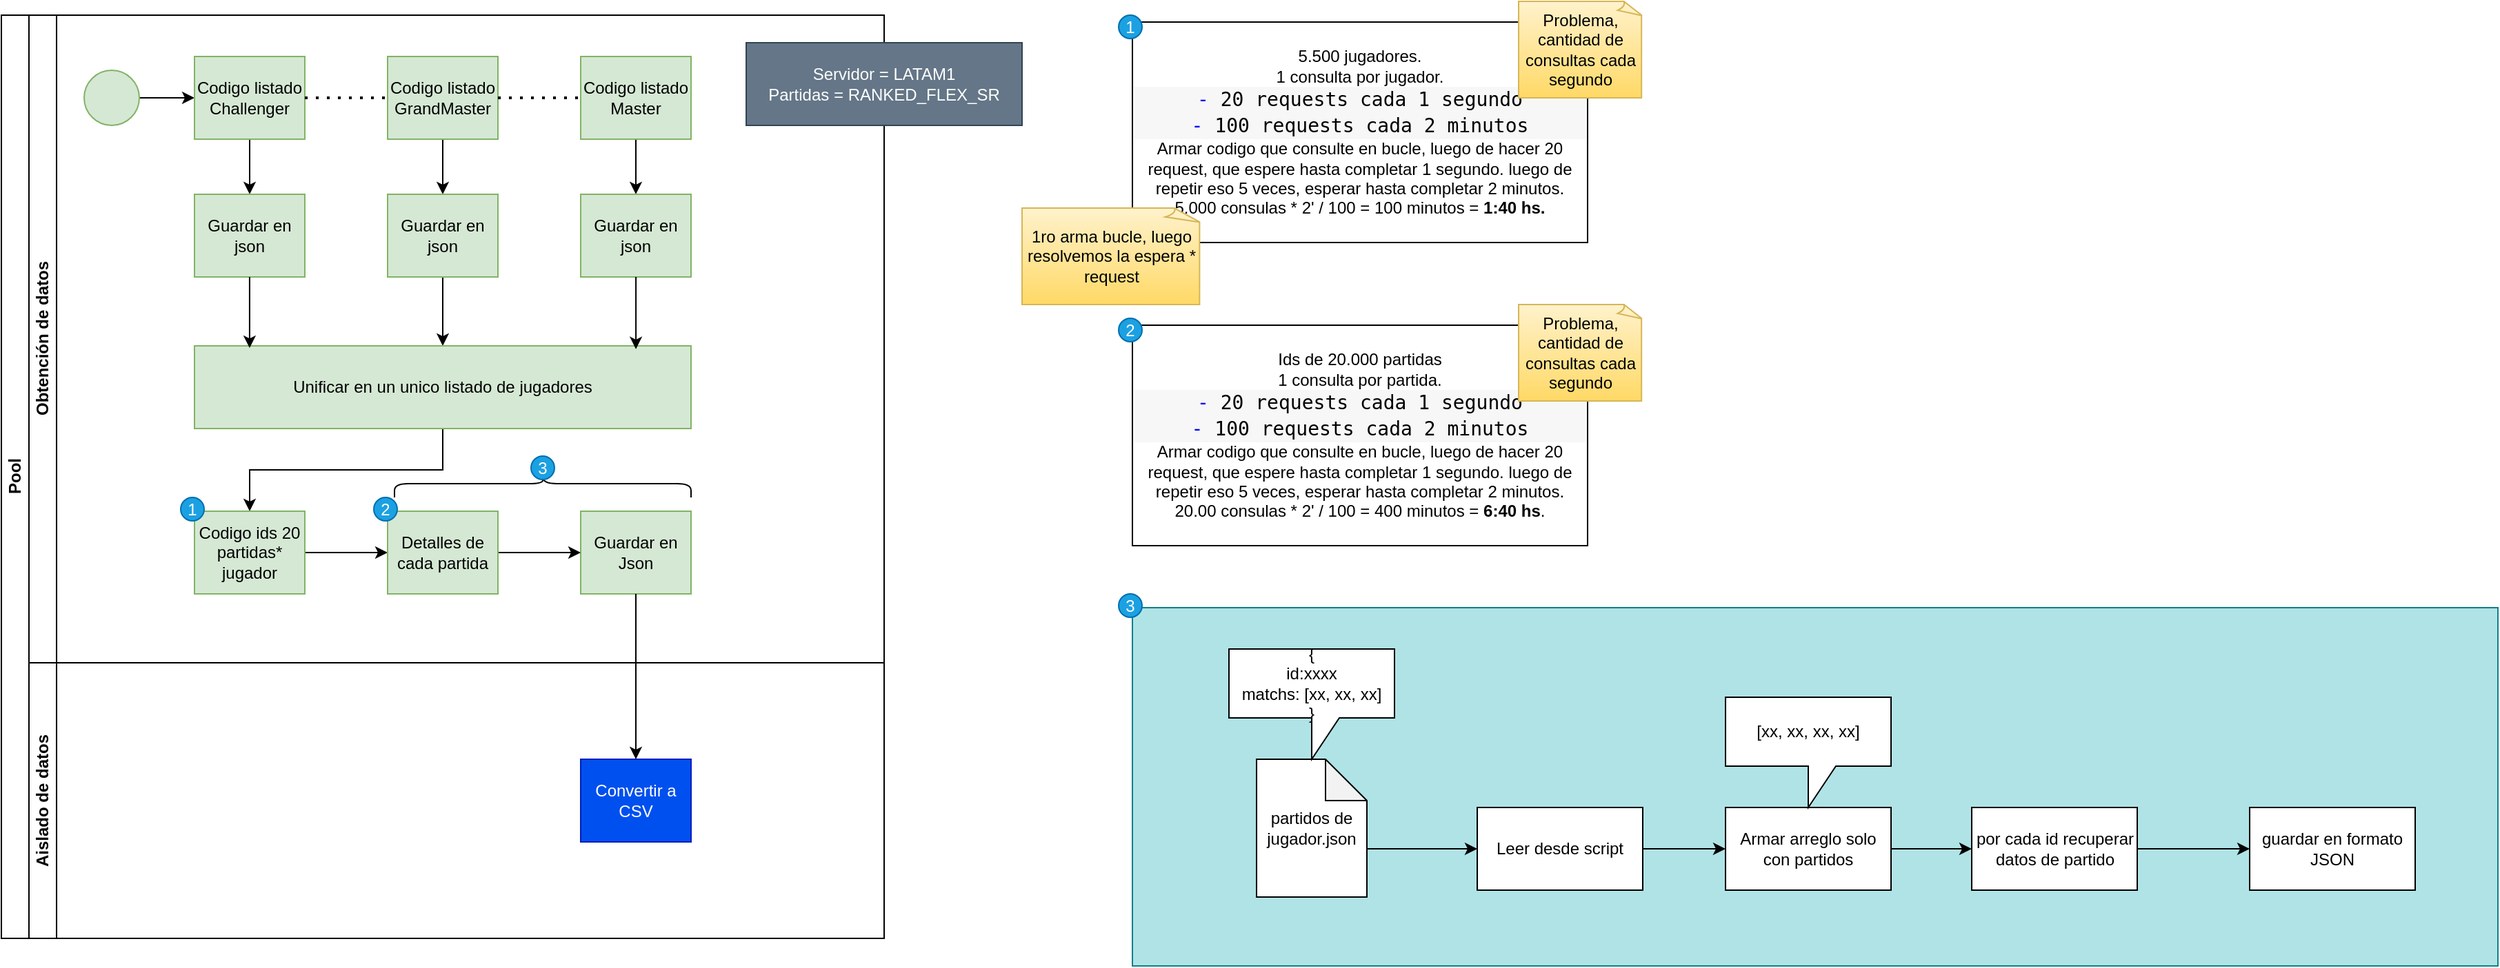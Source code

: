 <mxfile version="24.8.2">
  <diagram id="prtHgNgQTEPvFCAcTncT" name="Page-1">
    <mxGraphModel grid="1" page="1" gridSize="10" guides="1" tooltips="1" connect="1" arrows="1" fold="1" pageScale="1" pageWidth="827" pageHeight="1169" math="0" shadow="0">
      <root>
        <mxCell id="0" />
        <mxCell id="1" parent="0" />
        <mxCell id="v3UeqhlfsqRhzpMFVcfp-12" value="" style="rounded=0;whiteSpace=wrap;html=1;fillColor=#b0e3e6;strokeColor=#0e8088;" vertex="1" parent="1">
          <mxGeometry x="940" y="550" width="990" height="260" as="geometry" />
        </mxCell>
        <mxCell id="dNxyNK7c78bLwvsdeMH5-19" value="Pool" style="swimlane;html=1;childLayout=stackLayout;resizeParent=1;resizeParentMax=0;horizontal=0;startSize=20;horizontalStack=0;" vertex="1" parent="1">
          <mxGeometry x="120" y="120" width="640" height="670" as="geometry" />
        </mxCell>
        <mxCell id="dNxyNK7c78bLwvsdeMH5-20" value="Obtención de datos" style="swimlane;html=1;startSize=20;horizontal=0;" vertex="1" parent="dNxyNK7c78bLwvsdeMH5-19">
          <mxGeometry x="20" width="620" height="470" as="geometry">
            <mxRectangle x="20" width="700" height="30" as="alternateBounds" />
          </mxGeometry>
        </mxCell>
        <mxCell id="dNxyNK7c78bLwvsdeMH5-25" value="" style="edgeStyle=orthogonalEdgeStyle;rounded=0;orthogonalLoop=1;jettySize=auto;html=1;" edge="1" parent="dNxyNK7c78bLwvsdeMH5-20" source="dNxyNK7c78bLwvsdeMH5-23" target="dNxyNK7c78bLwvsdeMH5-24">
          <mxGeometry relative="1" as="geometry" />
        </mxCell>
        <mxCell id="dNxyNK7c78bLwvsdeMH5-23" value="" style="ellipse;whiteSpace=wrap;html=1;fillColor=#d5e8d4;strokeColor=#82b366;" vertex="1" parent="dNxyNK7c78bLwvsdeMH5-20">
          <mxGeometry x="40" y="40" width="40" height="40" as="geometry" />
        </mxCell>
        <mxCell id="qCQZ_PqONaoO6qpuSyLe-29" style="edgeStyle=orthogonalEdgeStyle;rounded=0;orthogonalLoop=1;jettySize=auto;html=1;entryX=0.5;entryY=0;entryDx=0;entryDy=0;" edge="1" parent="dNxyNK7c78bLwvsdeMH5-20" source="dNxyNK7c78bLwvsdeMH5-24" target="qCQZ_PqONaoO6qpuSyLe-3">
          <mxGeometry relative="1" as="geometry" />
        </mxCell>
        <mxCell id="dNxyNK7c78bLwvsdeMH5-24" value="Codigo listado Challenger" style="rounded=0;whiteSpace=wrap;html=1;fontFamily=Helvetica;fontSize=12;align=center;fillColor=#d5e8d4;strokeColor=#82b366;" vertex="1" parent="dNxyNK7c78bLwvsdeMH5-20">
          <mxGeometry x="120" y="30" width="80" height="60" as="geometry" />
        </mxCell>
        <mxCell id="qCQZ_PqONaoO6qpuSyLe-30" style="edgeStyle=orthogonalEdgeStyle;rounded=0;orthogonalLoop=1;jettySize=auto;html=1;entryX=0.5;entryY=0;entryDx=0;entryDy=0;" edge="1" parent="dNxyNK7c78bLwvsdeMH5-20" source="qCQZ_PqONaoO6qpuSyLe-1" target="qCQZ_PqONaoO6qpuSyLe-26">
          <mxGeometry relative="1" as="geometry" />
        </mxCell>
        <mxCell id="qCQZ_PqONaoO6qpuSyLe-1" value="Codigo listado GrandMaster" style="rounded=0;whiteSpace=wrap;html=1;fontFamily=Helvetica;fontSize=12;align=center;fillColor=#d5e8d4;strokeColor=#82b366;" vertex="1" parent="dNxyNK7c78bLwvsdeMH5-20">
          <mxGeometry x="260" y="30" width="80" height="60" as="geometry" />
        </mxCell>
        <mxCell id="qCQZ_PqONaoO6qpuSyLe-31" style="edgeStyle=orthogonalEdgeStyle;rounded=0;orthogonalLoop=1;jettySize=auto;html=1;entryX=0.5;entryY=0;entryDx=0;entryDy=0;" edge="1" parent="dNxyNK7c78bLwvsdeMH5-20" source="qCQZ_PqONaoO6qpuSyLe-2" target="qCQZ_PqONaoO6qpuSyLe-27">
          <mxGeometry relative="1" as="geometry" />
        </mxCell>
        <mxCell id="qCQZ_PqONaoO6qpuSyLe-2" value="Codigo listado Master" style="rounded=0;whiteSpace=wrap;html=1;fontFamily=Helvetica;fontSize=12;align=center;fillColor=#d5e8d4;strokeColor=#82b366;" vertex="1" parent="dNxyNK7c78bLwvsdeMH5-20">
          <mxGeometry x="400" y="30" width="80" height="60" as="geometry" />
        </mxCell>
        <mxCell id="qCQZ_PqONaoO6qpuSyLe-3" value="Guardar en json" style="rounded=0;whiteSpace=wrap;html=1;fontFamily=Helvetica;fontSize=12;align=center;fillColor=#d5e8d4;strokeColor=#82b366;" vertex="1" parent="dNxyNK7c78bLwvsdeMH5-20">
          <mxGeometry x="120" y="130" width="80" height="60" as="geometry" />
        </mxCell>
        <mxCell id="qCQZ_PqONaoO6qpuSyLe-36" style="edgeStyle=orthogonalEdgeStyle;rounded=0;orthogonalLoop=1;jettySize=auto;html=1;entryX=0.5;entryY=0;entryDx=0;entryDy=0;" edge="1" parent="dNxyNK7c78bLwvsdeMH5-20" source="qCQZ_PqONaoO6qpuSyLe-26" target="qCQZ_PqONaoO6qpuSyLe-34">
          <mxGeometry relative="1" as="geometry" />
        </mxCell>
        <mxCell id="qCQZ_PqONaoO6qpuSyLe-26" value="Guardar en json" style="rounded=0;whiteSpace=wrap;html=1;fontFamily=Helvetica;fontSize=12;align=center;fillColor=#d5e8d4;strokeColor=#82b366;" vertex="1" parent="dNxyNK7c78bLwvsdeMH5-20">
          <mxGeometry x="260" y="130" width="80" height="60" as="geometry" />
        </mxCell>
        <mxCell id="qCQZ_PqONaoO6qpuSyLe-27" value="Guardar en json" style="rounded=0;whiteSpace=wrap;html=1;fontFamily=Helvetica;fontSize=12;align=center;fillColor=#d5e8d4;strokeColor=#82b366;" vertex="1" parent="dNxyNK7c78bLwvsdeMH5-20">
          <mxGeometry x="400" y="130" width="80" height="60" as="geometry" />
        </mxCell>
        <mxCell id="qCQZ_PqONaoO6qpuSyLe-32" value="" style="endArrow=none;dashed=1;html=1;dashPattern=1 3;strokeWidth=2;rounded=0;exitX=1;exitY=0.5;exitDx=0;exitDy=0;entryX=0;entryY=0.5;entryDx=0;entryDy=0;" edge="1" parent="dNxyNK7c78bLwvsdeMH5-20" source="dNxyNK7c78bLwvsdeMH5-24" target="qCQZ_PqONaoO6qpuSyLe-1">
          <mxGeometry width="50" height="50" relative="1" as="geometry">
            <mxPoint x="250" y="-50" as="sourcePoint" />
            <mxPoint x="230" y="-60" as="targetPoint" />
          </mxGeometry>
        </mxCell>
        <mxCell id="qCQZ_PqONaoO6qpuSyLe-33" value="" style="endArrow=none;dashed=1;html=1;dashPattern=1 3;strokeWidth=2;rounded=0;exitX=1;exitY=0.5;exitDx=0;exitDy=0;entryX=0;entryY=0.5;entryDx=0;entryDy=0;" edge="1" parent="dNxyNK7c78bLwvsdeMH5-20" source="qCQZ_PqONaoO6qpuSyLe-1" target="qCQZ_PqONaoO6qpuSyLe-2">
          <mxGeometry width="50" height="50" relative="1" as="geometry">
            <mxPoint x="210" y="70" as="sourcePoint" />
            <mxPoint x="270" y="70" as="targetPoint" />
          </mxGeometry>
        </mxCell>
        <mxCell id="qCQZ_PqONaoO6qpuSyLe-43" style="edgeStyle=orthogonalEdgeStyle;rounded=0;orthogonalLoop=1;jettySize=auto;html=1;entryX=0.5;entryY=0;entryDx=0;entryDy=0;" edge="1" parent="dNxyNK7c78bLwvsdeMH5-20" source="qCQZ_PqONaoO6qpuSyLe-34" target="qCQZ_PqONaoO6qpuSyLe-38">
          <mxGeometry relative="1" as="geometry" />
        </mxCell>
        <mxCell id="qCQZ_PqONaoO6qpuSyLe-34" value="Unificar en un unico listado de jugadores" style="rounded=0;whiteSpace=wrap;html=1;fontFamily=Helvetica;fontSize=12;align=center;fillColor=#d5e8d4;strokeColor=#82b366;" vertex="1" parent="dNxyNK7c78bLwvsdeMH5-20">
          <mxGeometry x="120" y="240" width="360" height="60" as="geometry" />
        </mxCell>
        <mxCell id="qCQZ_PqONaoO6qpuSyLe-35" style="edgeStyle=orthogonalEdgeStyle;rounded=0;orthogonalLoop=1;jettySize=auto;html=1;entryX=0.111;entryY=0.026;entryDx=0;entryDy=0;entryPerimeter=0;" edge="1" parent="dNxyNK7c78bLwvsdeMH5-20" source="qCQZ_PqONaoO6qpuSyLe-3" target="qCQZ_PqONaoO6qpuSyLe-34">
          <mxGeometry relative="1" as="geometry" />
        </mxCell>
        <mxCell id="qCQZ_PqONaoO6qpuSyLe-37" style="edgeStyle=orthogonalEdgeStyle;rounded=0;orthogonalLoop=1;jettySize=auto;html=1;entryX=0.889;entryY=0.04;entryDx=0;entryDy=0;entryPerimeter=0;" edge="1" parent="dNxyNK7c78bLwvsdeMH5-20" source="qCQZ_PqONaoO6qpuSyLe-27" target="qCQZ_PqONaoO6qpuSyLe-34">
          <mxGeometry relative="1" as="geometry" />
        </mxCell>
        <mxCell id="qCQZ_PqONaoO6qpuSyLe-44" style="edgeStyle=orthogonalEdgeStyle;rounded=0;orthogonalLoop=1;jettySize=auto;html=1;entryX=0;entryY=0.5;entryDx=0;entryDy=0;" edge="1" parent="dNxyNK7c78bLwvsdeMH5-20" source="qCQZ_PqONaoO6qpuSyLe-38" target="qCQZ_PqONaoO6qpuSyLe-42">
          <mxGeometry relative="1" as="geometry" />
        </mxCell>
        <mxCell id="qCQZ_PqONaoO6qpuSyLe-38" value="Codigo ids 20 partidas* jugador" style="rounded=0;whiteSpace=wrap;html=1;fontFamily=Helvetica;fontSize=12;align=center;fillColor=#d5e8d4;strokeColor=#82b366;" vertex="1" parent="dNxyNK7c78bLwvsdeMH5-20">
          <mxGeometry x="120" y="360" width="80" height="60" as="geometry" />
        </mxCell>
        <mxCell id="qCQZ_PqONaoO6qpuSyLe-41" value="Guardar en Json" style="rounded=0;whiteSpace=wrap;html=1;fontFamily=Helvetica;fontSize=12;align=center;fillColor=#d5e8d4;strokeColor=#82b366;" vertex="1" parent="dNxyNK7c78bLwvsdeMH5-20">
          <mxGeometry x="400" y="360" width="80" height="60" as="geometry" />
        </mxCell>
        <mxCell id="qCQZ_PqONaoO6qpuSyLe-45" style="edgeStyle=orthogonalEdgeStyle;rounded=0;orthogonalLoop=1;jettySize=auto;html=1;entryX=0;entryY=0.5;entryDx=0;entryDy=0;" edge="1" parent="dNxyNK7c78bLwvsdeMH5-20" source="qCQZ_PqONaoO6qpuSyLe-42" target="qCQZ_PqONaoO6qpuSyLe-41">
          <mxGeometry relative="1" as="geometry" />
        </mxCell>
        <mxCell id="qCQZ_PqONaoO6qpuSyLe-42" value="Detalles de cada partida" style="rounded=0;whiteSpace=wrap;html=1;fontFamily=Helvetica;fontSize=12;align=center;fillColor=#d5e8d4;strokeColor=#82b366;" vertex="1" parent="dNxyNK7c78bLwvsdeMH5-20">
          <mxGeometry x="260" y="360" width="80" height="60" as="geometry" />
        </mxCell>
        <mxCell id="qCQZ_PqONaoO6qpuSyLe-56" value="1" style="ellipse;whiteSpace=wrap;html=1;aspect=fixed;fillColor=#1ba1e2;fontColor=#ffffff;strokeColor=#006EAF;" vertex="1" parent="dNxyNK7c78bLwvsdeMH5-20">
          <mxGeometry x="110" y="350" width="17" height="17" as="geometry" />
        </mxCell>
        <mxCell id="qCQZ_PqONaoO6qpuSyLe-62" value="2" style="ellipse;whiteSpace=wrap;html=1;aspect=fixed;fillColor=#1ba1e2;fontColor=#ffffff;strokeColor=#006EAF;" vertex="1" parent="dNxyNK7c78bLwvsdeMH5-20">
          <mxGeometry x="250" y="350" width="17" height="17" as="geometry" />
        </mxCell>
        <mxCell id="v3UeqhlfsqRhzpMFVcfp-14" value="" style="shape=curlyBracket;whiteSpace=wrap;html=1;rounded=1;labelPosition=left;verticalLabelPosition=middle;align=right;verticalAlign=middle;rotation=90;" vertex="1" parent="dNxyNK7c78bLwvsdeMH5-20">
          <mxGeometry x="362.5" y="232.5" width="20" height="215" as="geometry" />
        </mxCell>
        <mxCell id="v3UeqhlfsqRhzpMFVcfp-13" value="3" style="ellipse;whiteSpace=wrap;html=1;aspect=fixed;fillColor=#1ba1e2;fontColor=#ffffff;strokeColor=#006EAF;" vertex="1" parent="dNxyNK7c78bLwvsdeMH5-20">
          <mxGeometry x="364" y="320" width="17" height="17" as="geometry" />
        </mxCell>
        <mxCell id="qCQZ_PqONaoO6qpuSyLe-52" value="Aislado de datos" style="swimlane;horizontal=0;whiteSpace=wrap;html=1;startSize=20;" vertex="1" parent="dNxyNK7c78bLwvsdeMH5-19">
          <mxGeometry x="20" y="470" width="620" height="200" as="geometry" />
        </mxCell>
        <mxCell id="qCQZ_PqONaoO6qpuSyLe-46" value="Convertir a CSV" style="rounded=0;whiteSpace=wrap;html=1;fontFamily=Helvetica;fontSize=12;fontColor=#ffffff;align=center;fillColor=#0050ef;strokeColor=#001DBC;" vertex="1" parent="qCQZ_PqONaoO6qpuSyLe-52">
          <mxGeometry x="400" y="70" width="80" height="60" as="geometry" />
        </mxCell>
        <mxCell id="qCQZ_PqONaoO6qpuSyLe-47" style="edgeStyle=orthogonalEdgeStyle;rounded=0;orthogonalLoop=1;jettySize=auto;html=1;entryX=0.5;entryY=0;entryDx=0;entryDy=0;" edge="1" parent="dNxyNK7c78bLwvsdeMH5-19" source="qCQZ_PqONaoO6qpuSyLe-41" target="qCQZ_PqONaoO6qpuSyLe-46">
          <mxGeometry relative="1" as="geometry" />
        </mxCell>
        <mxCell id="qCQZ_PqONaoO6qpuSyLe-55" value="5.500 jugadores.&lt;div&gt;1 consulta por jugador.&lt;/div&gt;&lt;div&gt;&lt;div style=&quot;background-color: rgb(247, 247, 247); font-family: monospace, Consolas, &amp;quot;Courier New&amp;quot;, monospace; font-size: 14px; line-height: 19px; white-space: pre;&quot;&gt;&lt;div&gt;&lt;span style=&quot;color: #0000ff;&quot;&gt;- &lt;/span&gt;20 requests cada 1 segundo&lt;/div&gt;&lt;div&gt;&lt;span style=&quot;color: #0000ff;&quot;&gt;- &lt;/span&gt;100 requests cada 2 minutos&lt;/div&gt;&lt;/div&gt;&lt;/div&gt;&lt;div&gt;Armar codigo que consulte en bucle, luego de hacer 20 request, que espere hasta completar 1 segundo. luego de repetir eso 5 veces, esperar hasta completar 2 minutos.&lt;/div&gt;&lt;div&gt;5.000 consulas * 2&#39; / 100 = 100 minutos = &lt;b&gt;1:40 hs.&lt;/b&gt;&lt;/div&gt;" style="rounded=0;whiteSpace=wrap;html=1;" vertex="1" parent="1">
          <mxGeometry x="940" y="125" width="330" height="160" as="geometry" />
        </mxCell>
        <mxCell id="qCQZ_PqONaoO6qpuSyLe-54" value="Servidor =&amp;nbsp;LATAM1&lt;div&gt;Partidas =&amp;nbsp;RANKED_FLEX_SR&lt;/div&gt;" style="rounded=0;whiteSpace=wrap;html=1;fillColor=#647687;fontColor=#ffffff;strokeColor=#314354;" vertex="1" parent="1">
          <mxGeometry x="660" y="140" width="200" height="60" as="geometry" />
        </mxCell>
        <mxCell id="qCQZ_PqONaoO6qpuSyLe-57" value="1" style="ellipse;whiteSpace=wrap;html=1;aspect=fixed;fillColor=#1ba1e2;fontColor=#ffffff;strokeColor=#006EAF;" vertex="1" parent="1">
          <mxGeometry x="930" y="120" width="17" height="17" as="geometry" />
        </mxCell>
        <mxCell id="qCQZ_PqONaoO6qpuSyLe-53" value="Problema, cantidad de consultas cada segundo" style="whiteSpace=wrap;html=1;shape=mxgraph.basic.document;fillColor=#fff2cc;gradientColor=#ffd966;strokeColor=#d6b656;" vertex="1" parent="1">
          <mxGeometry x="1220" y="110" width="90" height="70" as="geometry" />
        </mxCell>
        <mxCell id="qCQZ_PqONaoO6qpuSyLe-59" value="Ids de 20.000 partidas&lt;div&gt;1 consulta por partida.&lt;/div&gt;&lt;div&gt;&lt;div style=&quot;background-color: rgb(247, 247, 247); font-family: monospace, Consolas, &amp;quot;Courier New&amp;quot;, monospace; font-size: 14px; line-height: 19px; white-space: pre;&quot;&gt;&lt;div&gt;&lt;span style=&quot;color: #0000ff;&quot;&gt;- &lt;/span&gt;20 requests cada 1 segundo&lt;/div&gt;&lt;div&gt;&lt;span style=&quot;color: #0000ff;&quot;&gt;- &lt;/span&gt;100 requests cada 2 minutos&lt;/div&gt;&lt;/div&gt;&lt;/div&gt;&lt;div&gt;Armar codigo que consulte en bucle, luego de hacer 20 request, que espere hasta completar 1 segundo. luego de repetir eso 5 veces, esperar hasta completar 2 minutos.&lt;/div&gt;&lt;div&gt;20.00 consulas * 2&#39; / 100 = 400 minutos = &lt;b&gt;6:40 hs&lt;/b&gt;.&lt;/div&gt;" style="rounded=0;whiteSpace=wrap;html=1;" vertex="1" parent="1">
          <mxGeometry x="940" y="345" width="330" height="160" as="geometry" />
        </mxCell>
        <mxCell id="qCQZ_PqONaoO6qpuSyLe-60" value="2" style="ellipse;whiteSpace=wrap;html=1;aspect=fixed;fillColor=#1ba1e2;fontColor=#ffffff;strokeColor=#006EAF;" vertex="1" parent="1">
          <mxGeometry x="930" y="340" width="17" height="17" as="geometry" />
        </mxCell>
        <mxCell id="qCQZ_PqONaoO6qpuSyLe-61" value="Problema, cantidad de consultas cada segundo" style="whiteSpace=wrap;html=1;shape=mxgraph.basic.document;fillColor=#fff2cc;gradientColor=#ffd966;strokeColor=#d6b656;" vertex="1" parent="1">
          <mxGeometry x="1220" y="330" width="90" height="70" as="geometry" />
        </mxCell>
        <mxCell id="qCQZ_PqONaoO6qpuSyLe-63" value="1ro arma bucle, luego resolvemos la espera * request" style="whiteSpace=wrap;html=1;shape=mxgraph.basic.document;fillColor=#fff2cc;gradientColor=#ffd966;strokeColor=#d6b656;" vertex="1" parent="1">
          <mxGeometry x="860" y="260" width="130" height="70" as="geometry" />
        </mxCell>
        <mxCell id="v3UeqhlfsqRhzpMFVcfp-1" value="partidos de jugador.json" style="shape=note;whiteSpace=wrap;html=1;backgroundOutline=1;darkOpacity=0.05;" vertex="1" parent="1">
          <mxGeometry x="1030" y="660" width="80" height="100" as="geometry" />
        </mxCell>
        <mxCell id="v3UeqhlfsqRhzpMFVcfp-2" value="" style="endArrow=classic;html=1;rounded=0;exitX=0;exitY=0;exitDx=80;exitDy=65;exitPerimeter=0;" edge="1" parent="1" source="v3UeqhlfsqRhzpMFVcfp-1" target="v3UeqhlfsqRhzpMFVcfp-3">
          <mxGeometry width="50" height="50" relative="1" as="geometry">
            <mxPoint x="1370" y="900" as="sourcePoint" />
            <mxPoint x="1140" y="725" as="targetPoint" />
          </mxGeometry>
        </mxCell>
        <mxCell id="v3UeqhlfsqRhzpMFVcfp-7" style="edgeStyle=orthogonalEdgeStyle;rounded=0;orthogonalLoop=1;jettySize=auto;html=1;entryX=0;entryY=0.5;entryDx=0;entryDy=0;" edge="1" parent="1" source="v3UeqhlfsqRhzpMFVcfp-3" target="v3UeqhlfsqRhzpMFVcfp-6">
          <mxGeometry relative="1" as="geometry" />
        </mxCell>
        <mxCell id="v3UeqhlfsqRhzpMFVcfp-3" value="Leer desde script" style="rounded=0;whiteSpace=wrap;html=1;" vertex="1" parent="1">
          <mxGeometry x="1190" y="695" width="120" height="60" as="geometry" />
        </mxCell>
        <mxCell id="v3UeqhlfsqRhzpMFVcfp-4" value="{&lt;div&gt;id:xxxx&lt;/div&gt;&lt;div&gt;matchs: [xx, xx, xx]&lt;br&gt;&lt;div&gt;}&lt;/div&gt;&lt;/div&gt;" style="shape=callout;whiteSpace=wrap;html=1;perimeter=calloutPerimeter;" vertex="1" parent="1">
          <mxGeometry x="1010" y="580" width="120" height="80" as="geometry" />
        </mxCell>
        <mxCell id="v3UeqhlfsqRhzpMFVcfp-11" style="edgeStyle=orthogonalEdgeStyle;rounded=0;orthogonalLoop=1;jettySize=auto;html=1;entryX=0;entryY=0.5;entryDx=0;entryDy=0;" edge="1" parent="1" source="v3UeqhlfsqRhzpMFVcfp-5" target="v3UeqhlfsqRhzpMFVcfp-10">
          <mxGeometry relative="1" as="geometry" />
        </mxCell>
        <mxCell id="v3UeqhlfsqRhzpMFVcfp-5" value="por cada id recuperar datos de partido" style="rounded=0;whiteSpace=wrap;html=1;" vertex="1" parent="1">
          <mxGeometry x="1548.5" y="695" width="120" height="60" as="geometry" />
        </mxCell>
        <mxCell id="v3UeqhlfsqRhzpMFVcfp-9" style="edgeStyle=orthogonalEdgeStyle;rounded=0;orthogonalLoop=1;jettySize=auto;html=1;entryX=0;entryY=0.5;entryDx=0;entryDy=0;" edge="1" parent="1" source="v3UeqhlfsqRhzpMFVcfp-6" target="v3UeqhlfsqRhzpMFVcfp-5">
          <mxGeometry relative="1" as="geometry" />
        </mxCell>
        <mxCell id="v3UeqhlfsqRhzpMFVcfp-6" value="Armar arreglo solo con partidos" style="rounded=0;whiteSpace=wrap;html=1;" vertex="1" parent="1">
          <mxGeometry x="1370" y="695" width="120" height="60" as="geometry" />
        </mxCell>
        <mxCell id="v3UeqhlfsqRhzpMFVcfp-8" value="[xx, xx, xx, xx]" style="shape=callout;whiteSpace=wrap;html=1;perimeter=calloutPerimeter;" vertex="1" parent="1">
          <mxGeometry x="1370" y="615" width="120" height="80" as="geometry" />
        </mxCell>
        <mxCell id="v3UeqhlfsqRhzpMFVcfp-10" value="guardar en formato JSON" style="rounded=0;whiteSpace=wrap;html=1;" vertex="1" parent="1">
          <mxGeometry x="1750" y="695" width="120" height="60" as="geometry" />
        </mxCell>
        <mxCell id="v3UeqhlfsqRhzpMFVcfp-15" value="3" style="ellipse;whiteSpace=wrap;html=1;aspect=fixed;fillColor=#1ba1e2;fontColor=#ffffff;strokeColor=#006EAF;" vertex="1" parent="1">
          <mxGeometry x="930" y="540" width="17" height="17" as="geometry" />
        </mxCell>
      </root>
    </mxGraphModel>
  </diagram>
</mxfile>

